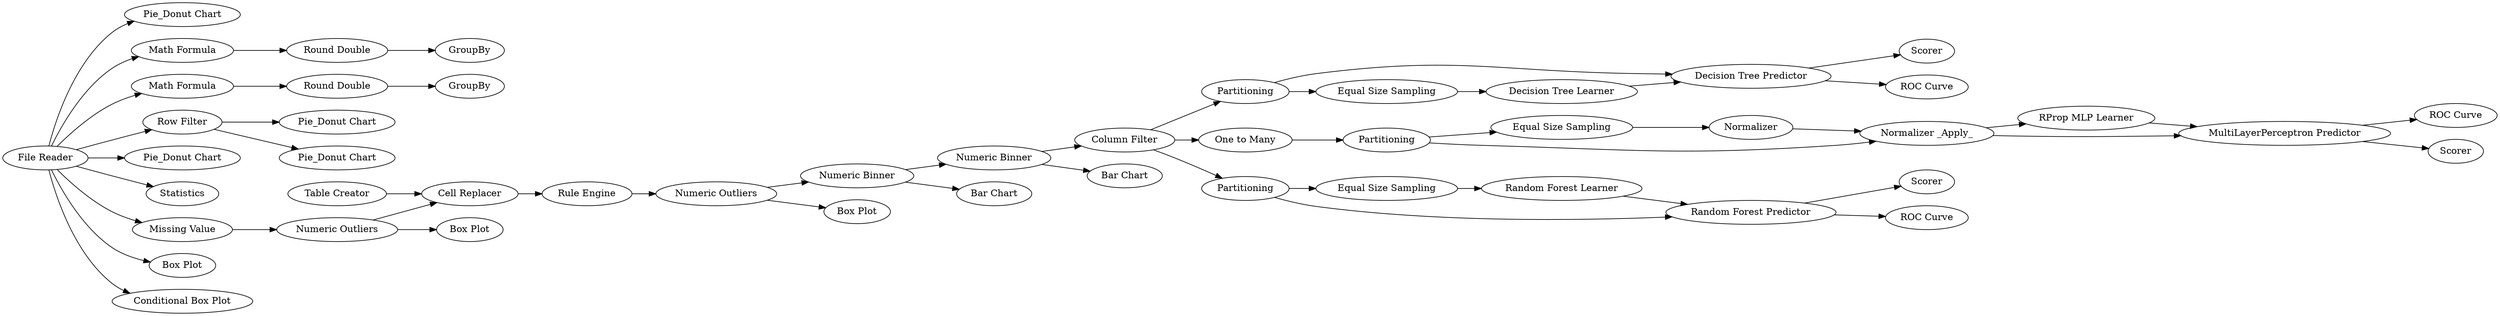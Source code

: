 digraph {
	1 [label="File Reader"]
	2 [label="Pie_Donut Chart"]
	5 [label="Math Formula"]
	10 [label="Math Formula"]
	18 [label="Round Double"]
	21 [label=GroupBy]
	22 [label=GroupBy]
	23 [label="Round Double"]
	25 [label="Pie_Donut Chart"]
	27 [label="Row Filter"]
	28 [label="Pie_Donut Chart"]
	29 [label="Pie_Donut Chart"]
	39 [label=Statistics]
	40 [label="Missing Value"]
	41 [label="Box Plot"]
	45 [label="Cell Replacer"]
	51 [label="Numeric Outliers"]
	52 [label="Rule Engine"]
	53 [label="Numeric Binner"]
	55 [label="Numeric Binner"]
	56 [label="Table Creator"]
	58 [label="Numeric Outliers"]
	59 [label="Box Plot"]
	60 [label="Box Plot"]
	61 [label="Column Filter"]
	63 [label="Conditional Box Plot"]
	64 [label=Partitioning]
	65 [label="Decision Tree Learner"]
	66 [label="Decision Tree Predictor"]
	67 [label="Equal Size Sampling"]
	68 [label=Scorer]
	69 [label="ROC Curve"]
	70 [label="One to Many"]
	71 [label=Partitioning]
	72 [label="Equal Size Sampling"]
	73 [label=Normalizer]
	74 [label="Normalizer _Apply_"]
	75 [label="RProp MLP Learner"]
	76 [label="MultiLayerPerceptron Predictor"]
	77 [label="ROC Curve"]
	78 [label=Scorer]
	79 [label=Partitioning]
	80 [label="Equal Size Sampling"]
	81 [label="Random Forest Learner"]
	82 [label="Random Forest Predictor"]
	83 [label=Scorer]
	84 [label="ROC Curve"]
	85 [label="Bar Chart"]
	86 [label="Bar Chart"]
	1 -> 2
	1 -> 5
	1 -> 10
	1 -> 27
	1 -> 28
	1 -> 39
	1 -> 41
	1 -> 40
	1 -> 63
	5 -> 18
	10 -> 23
	18 -> 21
	23 -> 22
	27 -> 25
	27 -> 29
	40 -> 58
	45 -> 52
	51 -> 55
	51 -> 60
	52 -> 51
	53 -> 61
	53 -> 86
	55 -> 53
	55 -> 85
	56 -> 45
	58 -> 59
	58 -> 45
	61 -> 79
	61 -> 70
	61 -> 64
	64 -> 66
	64 -> 67
	65 -> 66
	66 -> 68
	66 -> 69
	67 -> 65
	70 -> 71
	71 -> 74
	71 -> 72
	72 -> 73
	73 -> 74
	74 -> 75
	74 -> 76
	75 -> 76
	76 -> 77
	76 -> 78
	79 -> 82
	79 -> 80
	80 -> 81
	81 -> 82
	82 -> 83
	82 -> 84
	rankdir=LR
}
